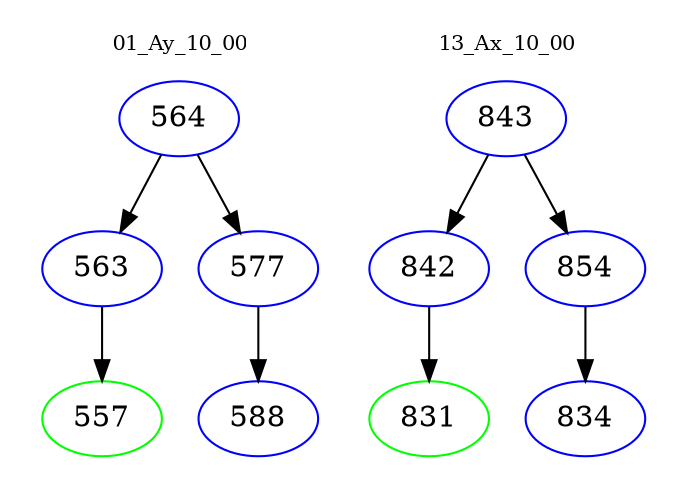 digraph{
subgraph cluster_0 {
color = white
label = "01_Ay_10_00";
fontsize=10;
T0_564 [label="564", color="blue"]
T0_564 -> T0_563 [color="black"]
T0_563 [label="563", color="blue"]
T0_563 -> T0_557 [color="black"]
T0_557 [label="557", color="green"]
T0_564 -> T0_577 [color="black"]
T0_577 [label="577", color="blue"]
T0_577 -> T0_588 [color="black"]
T0_588 [label="588", color="blue"]
}
subgraph cluster_1 {
color = white
label = "13_Ax_10_00";
fontsize=10;
T1_843 [label="843", color="blue"]
T1_843 -> T1_842 [color="black"]
T1_842 [label="842", color="blue"]
T1_842 -> T1_831 [color="black"]
T1_831 [label="831", color="green"]
T1_843 -> T1_854 [color="black"]
T1_854 [label="854", color="blue"]
T1_854 -> T1_834 [color="black"]
T1_834 [label="834", color="blue"]
}
}
